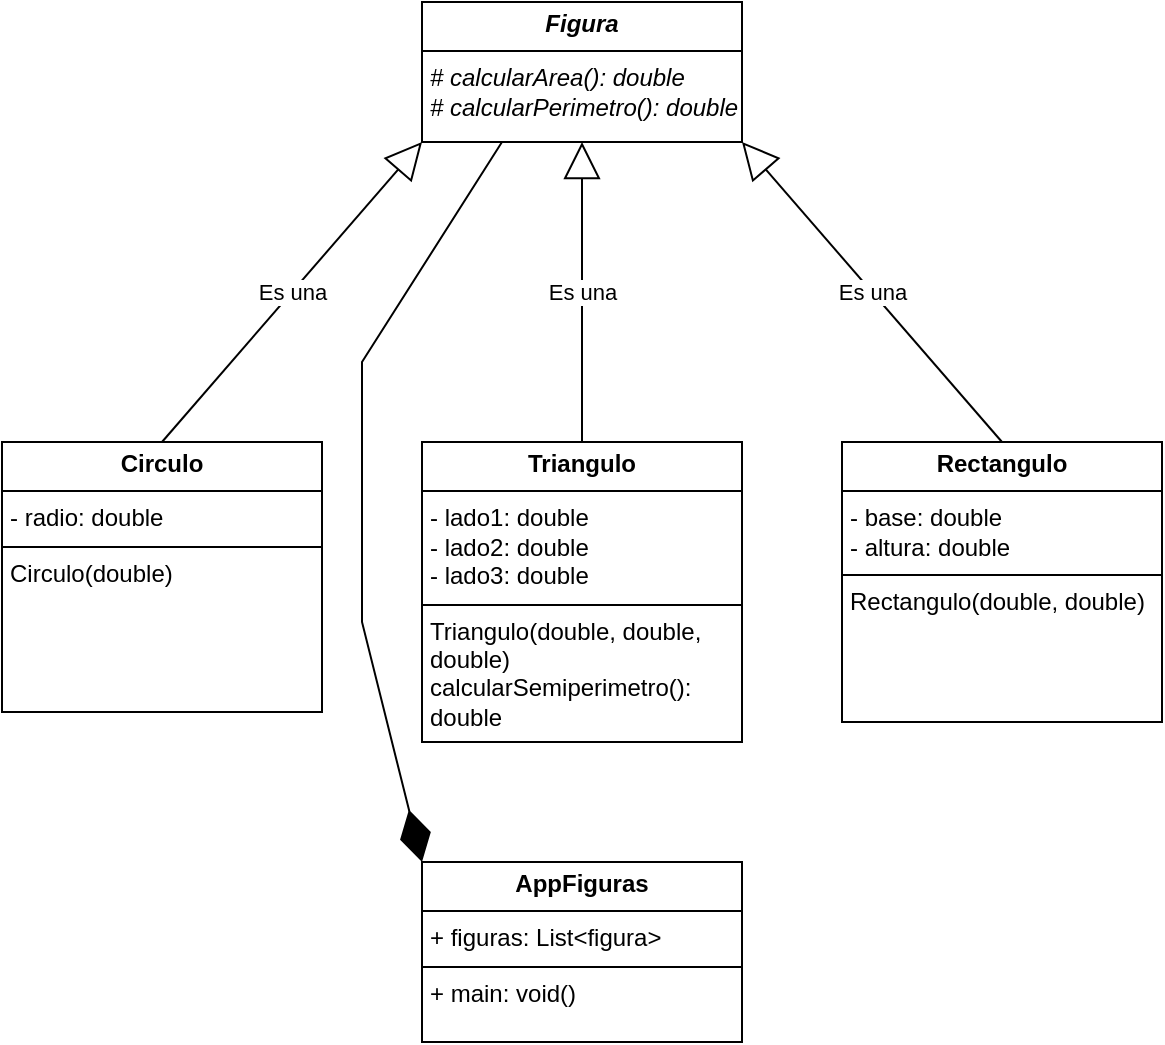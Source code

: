 <mxfile version="26.2.9">
  <diagram name="Página-1" id="LuvahsWb1V7oNK_cFyLT">
    <mxGraphModel dx="1000" dy="543" grid="1" gridSize="10" guides="1" tooltips="1" connect="1" arrows="1" fold="1" page="1" pageScale="1" pageWidth="827" pageHeight="1169" math="0" shadow="0">
      <root>
        <mxCell id="0" />
        <mxCell id="1" parent="0" />
        <mxCell id="0ny1BFAd7aebIwnByH0U-1" value="&lt;p style=&quot;margin:0px;margin-top:4px;text-align:center;&quot;&gt;&lt;b&gt;&lt;i&gt;Figura&lt;/i&gt;&lt;/b&gt;&lt;/p&gt;&lt;hr size=&quot;1&quot; style=&quot;border-style:solid;&quot;&gt;&lt;p style=&quot;margin:0px;margin-left:4px;&quot;&gt;&lt;/p&gt;&lt;p style=&quot;margin:0px;margin-left:4px;&quot;&gt;&lt;i&gt;# calcularArea(): double&lt;/i&gt;&lt;/p&gt;&lt;p style=&quot;margin:0px;margin-left:4px;&quot;&gt;&lt;i&gt;# calcularPerimetro(): double&lt;/i&gt;&lt;/p&gt;" style="verticalAlign=top;align=left;overflow=fill;html=1;whiteSpace=wrap;" parent="1" vertex="1">
          <mxGeometry x="310" y="110" width="160" height="70" as="geometry" />
        </mxCell>
        <mxCell id="0ny1BFAd7aebIwnByH0U-2" value="&lt;p style=&quot;margin:0px;margin-top:4px;text-align:center;&quot;&gt;&lt;b&gt;Circulo&lt;/b&gt;&lt;/p&gt;&lt;hr size=&quot;1&quot; style=&quot;border-style:solid;&quot;&gt;&lt;p style=&quot;margin:0px;margin-left:4px;&quot;&gt;- radio: double&lt;/p&gt;&lt;hr size=&quot;1&quot; style=&quot;border-style:solid;&quot;&gt;&lt;p style=&quot;margin:0px;margin-left:4px;&quot;&gt;Circulo(double)&lt;/p&gt;" style="verticalAlign=top;align=left;overflow=fill;html=1;whiteSpace=wrap;" parent="1" vertex="1">
          <mxGeometry x="100" y="330" width="160" height="135" as="geometry" />
        </mxCell>
        <mxCell id="0ny1BFAd7aebIwnByH0U-3" value="&lt;p style=&quot;margin:0px;margin-top:4px;text-align:center;&quot;&gt;&lt;b&gt;Triangulo&lt;/b&gt;&lt;/p&gt;&lt;hr size=&quot;1&quot; style=&quot;border-style:solid;&quot;&gt;&lt;p style=&quot;margin:0px;margin-left:4px;&quot;&gt;- lado1: double&lt;/p&gt;&lt;p style=&quot;margin:0px;margin-left:4px;&quot;&gt;- lado2: double&lt;/p&gt;&lt;p style=&quot;margin:0px;margin-left:4px;&quot;&gt;- lado3: double&lt;/p&gt;&lt;hr size=&quot;1&quot; style=&quot;border-style:solid;&quot;&gt;&lt;p style=&quot;margin:0px;margin-left:4px;&quot;&gt;&lt;span style=&quot;background-color: transparent; color: light-dark(rgb(0, 0, 0), rgb(255, 255, 255));&quot;&gt;Triangulo(double, double, double)&lt;/span&gt;&lt;/p&gt;&lt;p style=&quot;margin:0px;margin-left:4px;&quot;&gt;&lt;span style=&quot;background-color: transparent; color: light-dark(rgb(0, 0, 0), rgb(255, 255, 255));&quot;&gt;calcularSemiperimetro(): double&lt;/span&gt;&lt;/p&gt;" style="verticalAlign=top;align=left;overflow=fill;html=1;whiteSpace=wrap;" parent="1" vertex="1">
          <mxGeometry x="310" y="330" width="160" height="150" as="geometry" />
        </mxCell>
        <mxCell id="0ny1BFAd7aebIwnByH0U-4" value="&lt;p style=&quot;margin:0px;margin-top:4px;text-align:center;&quot;&gt;&lt;b&gt;Rectangulo&lt;/b&gt;&lt;/p&gt;&lt;hr size=&quot;1&quot; style=&quot;border-style:solid;&quot;&gt;&lt;p style=&quot;margin: 0px 0px 0px 4px;&quot;&gt;- base: double&lt;/p&gt;&lt;p style=&quot;margin: 0px 0px 0px 4px;&quot;&gt;- altura: double&lt;/p&gt;&lt;hr size=&quot;1&quot; style=&quot;border-style:solid;&quot;&gt;&lt;p style=&quot;margin:0px;margin-left:4px;&quot;&gt;Rectangulo(double, double)&lt;/p&gt;&lt;p style=&quot;margin:0px;margin-left:4px;&quot;&gt;&lt;br&gt;&lt;/p&gt;" style="verticalAlign=top;align=left;overflow=fill;html=1;whiteSpace=wrap;" parent="1" vertex="1">
          <mxGeometry x="520" y="330" width="160" height="140" as="geometry" />
        </mxCell>
        <mxCell id="0ny1BFAd7aebIwnByH0U-9" value="&lt;p style=&quot;margin:0px;margin-top:4px;text-align:center;&quot;&gt;&lt;b&gt;AppFiguras&lt;/b&gt;&lt;/p&gt;&lt;hr size=&quot;1&quot; style=&quot;border-style:solid;&quot;&gt;&lt;p style=&quot;margin:0px;margin-left:4px;&quot;&gt;+ figuras: List&amp;lt;figura&amp;gt;&amp;nbsp;&lt;/p&gt;&lt;hr size=&quot;1&quot; style=&quot;border-style:solid;&quot;&gt;&lt;p style=&quot;margin:0px;margin-left:4px;&quot;&gt;+ main: void()&lt;/p&gt;" style="verticalAlign=top;align=left;overflow=fill;html=1;whiteSpace=wrap;" parent="1" vertex="1">
          <mxGeometry x="310" y="540" width="160" height="90" as="geometry" />
        </mxCell>
        <mxCell id="0ny1BFAd7aebIwnByH0U-14" value="Es una" style="endArrow=block;endSize=16;endFill=0;html=1;rounded=0;entryX=0;entryY=1;entryDx=0;entryDy=0;exitX=0.5;exitY=0;exitDx=0;exitDy=0;" parent="1" source="0ny1BFAd7aebIwnByH0U-2" target="0ny1BFAd7aebIwnByH0U-1" edge="1">
          <mxGeometry width="160" relative="1" as="geometry">
            <mxPoint x="340" y="460" as="sourcePoint" />
            <mxPoint x="500" y="460" as="targetPoint" />
          </mxGeometry>
        </mxCell>
        <mxCell id="0ny1BFAd7aebIwnByH0U-15" value="Es una" style="endArrow=block;endSize=16;endFill=0;html=1;rounded=0;entryX=0.5;entryY=1;entryDx=0;entryDy=0;exitX=0.5;exitY=0;exitDx=0;exitDy=0;" parent="1" source="0ny1BFAd7aebIwnByH0U-3" target="0ny1BFAd7aebIwnByH0U-1" edge="1">
          <mxGeometry width="160" relative="1" as="geometry">
            <mxPoint x="190" y="340" as="sourcePoint" />
            <mxPoint x="360" y="190" as="targetPoint" />
          </mxGeometry>
        </mxCell>
        <mxCell id="0ny1BFAd7aebIwnByH0U-16" value="Es una" style="endArrow=block;endSize=16;endFill=0;html=1;rounded=0;entryX=1;entryY=1;entryDx=0;entryDy=0;exitX=0.5;exitY=0;exitDx=0;exitDy=0;" parent="1" source="0ny1BFAd7aebIwnByH0U-4" target="0ny1BFAd7aebIwnByH0U-1" edge="1">
          <mxGeometry width="160" relative="1" as="geometry">
            <mxPoint x="190" y="340" as="sourcePoint" />
            <mxPoint x="320" y="190" as="targetPoint" />
          </mxGeometry>
        </mxCell>
        <mxCell id="0ny1BFAd7aebIwnByH0U-17" value="" style="endArrow=diamondThin;endFill=1;endSize=24;html=1;rounded=0;entryX=0;entryY=0;entryDx=0;entryDy=0;exitX=0.25;exitY=1;exitDx=0;exitDy=0;" parent="1" source="0ny1BFAd7aebIwnByH0U-1" target="0ny1BFAd7aebIwnByH0U-9" edge="1">
          <mxGeometry width="160" relative="1" as="geometry">
            <mxPoint x="340" y="460" as="sourcePoint" />
            <mxPoint x="500" y="460" as="targetPoint" />
            <Array as="points">
              <mxPoint x="280" y="290" />
              <mxPoint x="280" y="420" />
            </Array>
          </mxGeometry>
        </mxCell>
      </root>
    </mxGraphModel>
  </diagram>
</mxfile>
